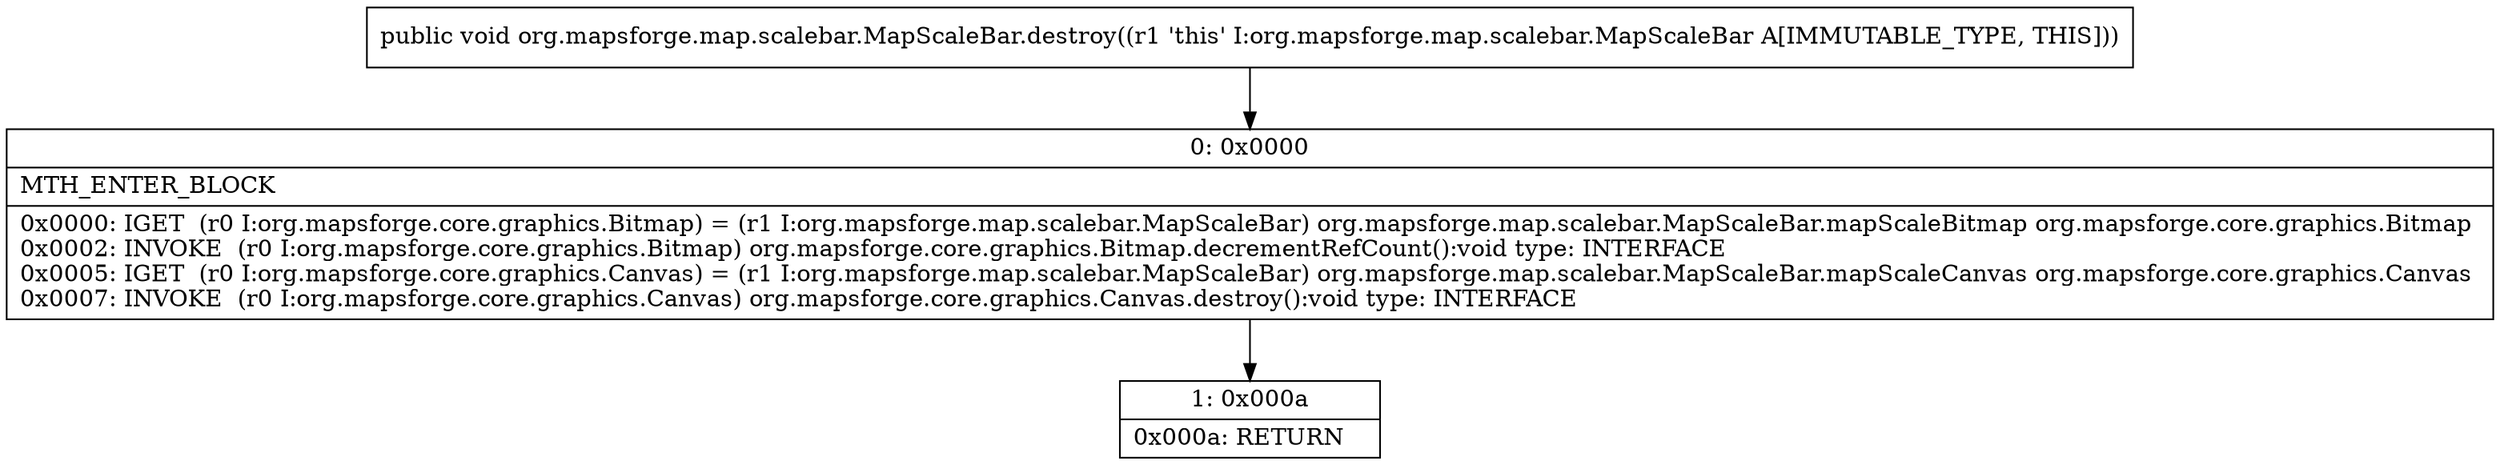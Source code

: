 digraph "CFG fororg.mapsforge.map.scalebar.MapScaleBar.destroy()V" {
Node_0 [shape=record,label="{0\:\ 0x0000|MTH_ENTER_BLOCK\l|0x0000: IGET  (r0 I:org.mapsforge.core.graphics.Bitmap) = (r1 I:org.mapsforge.map.scalebar.MapScaleBar) org.mapsforge.map.scalebar.MapScaleBar.mapScaleBitmap org.mapsforge.core.graphics.Bitmap \l0x0002: INVOKE  (r0 I:org.mapsforge.core.graphics.Bitmap) org.mapsforge.core.graphics.Bitmap.decrementRefCount():void type: INTERFACE \l0x0005: IGET  (r0 I:org.mapsforge.core.graphics.Canvas) = (r1 I:org.mapsforge.map.scalebar.MapScaleBar) org.mapsforge.map.scalebar.MapScaleBar.mapScaleCanvas org.mapsforge.core.graphics.Canvas \l0x0007: INVOKE  (r0 I:org.mapsforge.core.graphics.Canvas) org.mapsforge.core.graphics.Canvas.destroy():void type: INTERFACE \l}"];
Node_1 [shape=record,label="{1\:\ 0x000a|0x000a: RETURN   \l}"];
MethodNode[shape=record,label="{public void org.mapsforge.map.scalebar.MapScaleBar.destroy((r1 'this' I:org.mapsforge.map.scalebar.MapScaleBar A[IMMUTABLE_TYPE, THIS])) }"];
MethodNode -> Node_0;
Node_0 -> Node_1;
}


